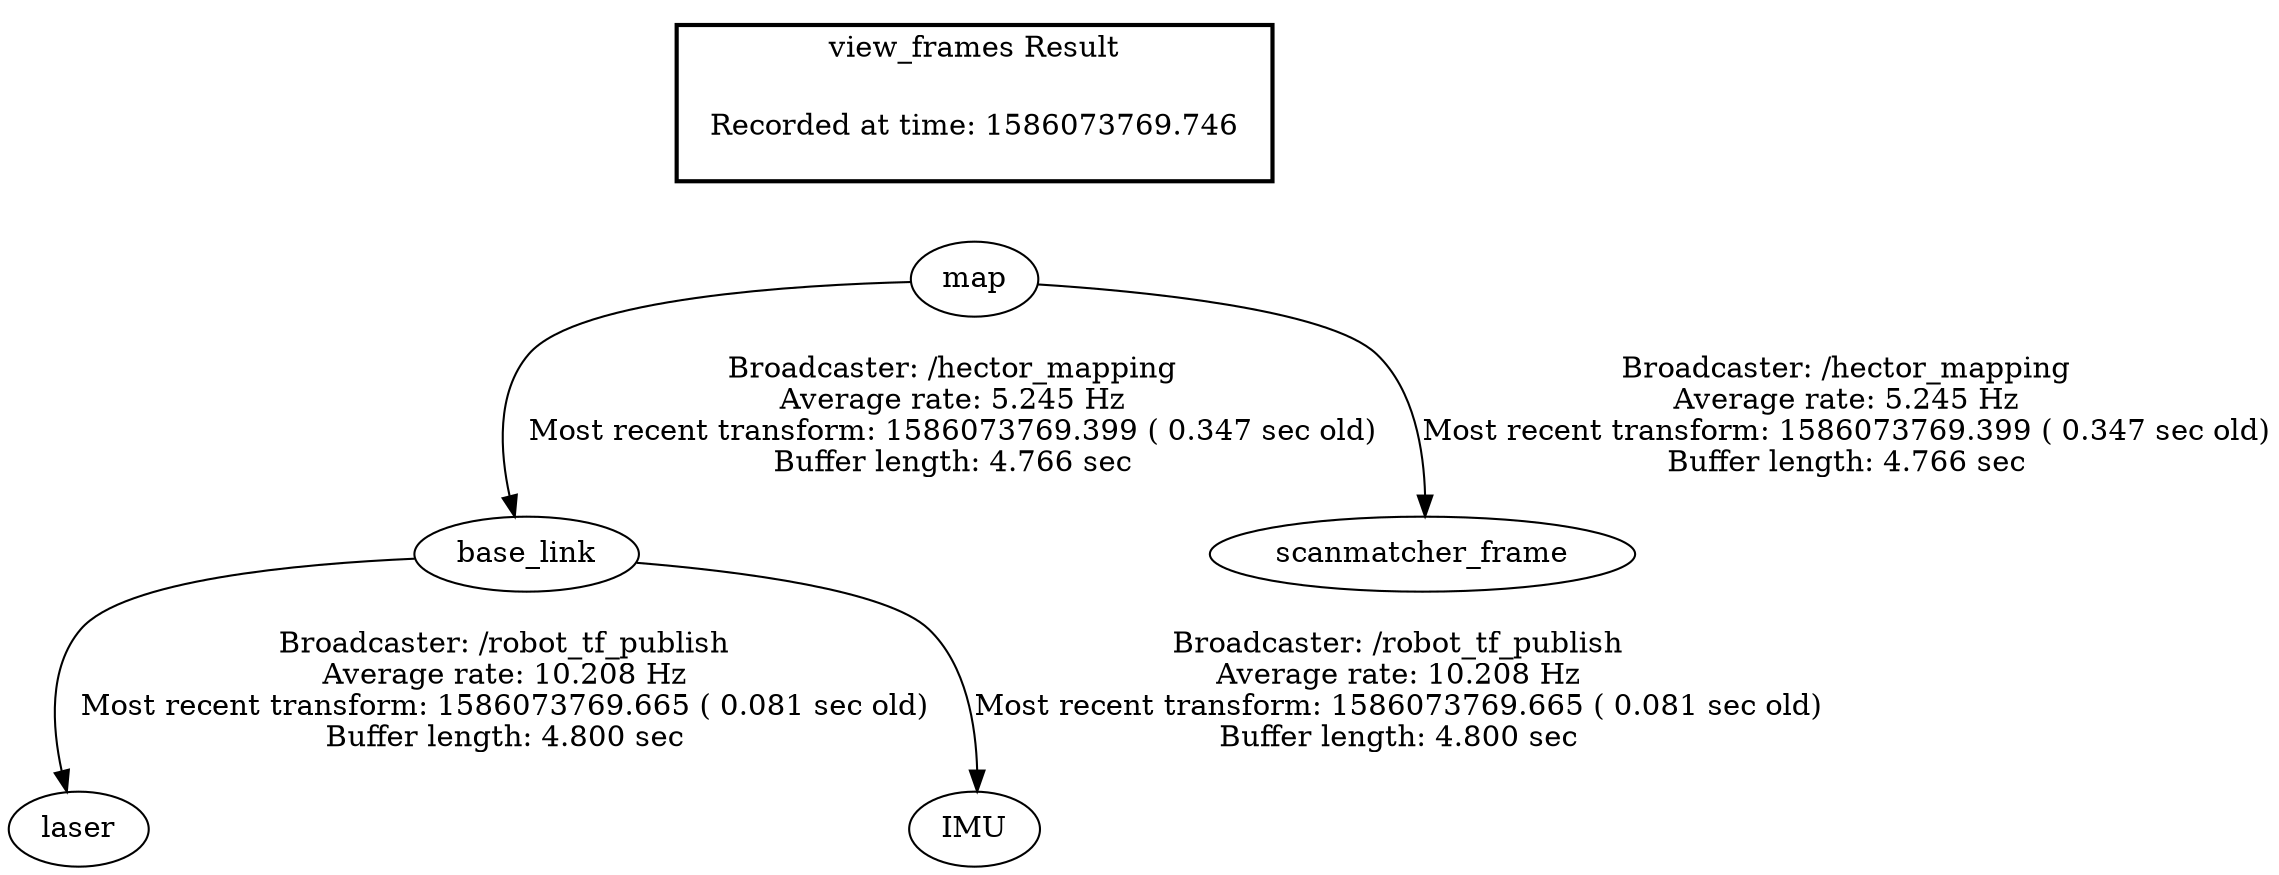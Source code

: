 digraph G {
"map" -> "base_link"[label="Broadcaster: /hector_mapping\nAverage rate: 5.245 Hz\nMost recent transform: 1586073769.399 ( 0.347 sec old)\nBuffer length: 4.766 sec\n"];
"map" -> "scanmatcher_frame"[label="Broadcaster: /hector_mapping\nAverage rate: 5.245 Hz\nMost recent transform: 1586073769.399 ( 0.347 sec old)\nBuffer length: 4.766 sec\n"];
"base_link" -> "laser"[label="Broadcaster: /robot_tf_publish\nAverage rate: 10.208 Hz\nMost recent transform: 1586073769.665 ( 0.081 sec old)\nBuffer length: 4.800 sec\n"];
"base_link" -> "IMU"[label="Broadcaster: /robot_tf_publish\nAverage rate: 10.208 Hz\nMost recent transform: 1586073769.665 ( 0.081 sec old)\nBuffer length: 4.800 sec\n"];
edge [style=invis];
 subgraph cluster_legend { style=bold; color=black; label ="view_frames Result";
"Recorded at time: 1586073769.746"[ shape=plaintext ] ;
 }->"map";
}